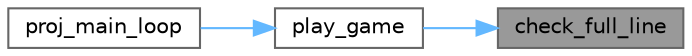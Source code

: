 digraph "check_full_line"
{
 // LATEX_PDF_SIZE
  bgcolor="transparent";
  edge [fontname=Helvetica,fontsize=10,labelfontname=Helvetica,labelfontsize=10];
  node [fontname=Helvetica,fontsize=10,shape=box,height=0.2,width=0.4];
  rankdir="RL";
  Node1 [label="check_full_line",height=0.2,width=0.4,color="gray40", fillcolor="grey60", style="filled", fontcolor="black",tooltip="Checks if the board has last line full."];
  Node1 -> Node2 [dir="back",color="steelblue1",style="solid"];
  Node2 [label="play_game",height=0.2,width=0.4,color="grey40", fillcolor="white", style="filled",URL="$game_8c.html#ae5c5488476ad939ec12809dfd4941fa9",tooltip="Plays the game with the given piece."];
  Node2 -> Node3 [dir="back",color="steelblue1",style="solid"];
  Node3 [label="proj_main_loop",height=0.2,width=0.4,color="grey40", fillcolor="white", style="filled",URL="$proj_8c.html#a2a16f651eccbd248e1ad3b3b924b143b",tooltip=" "];
}
